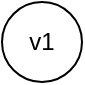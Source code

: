 <mxfile version="16.2.7" type="github">
  <diagram id="5mnkRgFZIP5zxIZn5EAq" name="Page-1">
    <mxGraphModel dx="782" dy="436" grid="1" gridSize="10" guides="1" tooltips="1" connect="1" arrows="1" fold="1" page="1" pageScale="1" pageWidth="1169" pageHeight="1654" math="0" shadow="0">
      <root>
        <mxCell id="0" />
        <mxCell id="1" parent="0" />
        <mxCell id="ydR2u3FujmdfGVsNyOxq-1" value="v1" style="ellipse;whiteSpace=wrap;html=1;aspect=fixed;fillColor=none;" vertex="1" parent="1">
          <mxGeometry x="40" y="40" width="40" height="40" as="geometry" />
        </mxCell>
      </root>
    </mxGraphModel>
  </diagram>
</mxfile>
